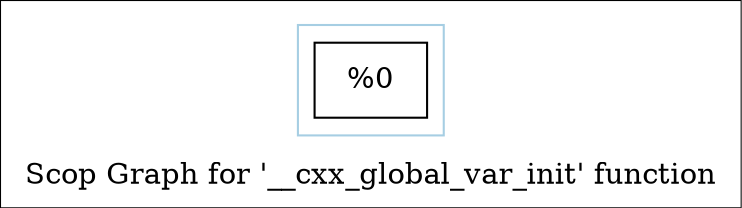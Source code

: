 digraph "Scop Graph for '__cxx_global_var_init' function" {
	label="Scop Graph for '__cxx_global_var_init' function";

	Node0x101de60 [shape=record,label="{%0}"];
	colorscheme = "paired12"
        subgraph cluster_0xfb5250 {
          label = "";
          style = solid;
          color = 1
          Node0x101de60;
        }
}
